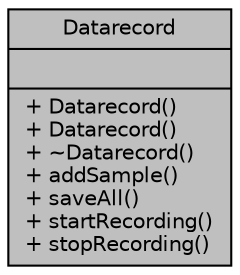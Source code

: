 digraph "Datarecord"
{
 // LATEX_PDF_SIZE
  bgcolor="transparent";
  edge [fontname="Helvetica",fontsize="10",labelfontname="Helvetica",labelfontsize="10"];
  node [fontname="Helvetica",fontsize="10",shape=record];
  Node1 [label="{Datarecord\n||+ Datarecord()\l+ Datarecord()\l+ ~Datarecord()\l+ addSample()\l+ saveAll()\l+ startRecording()\l+ stopRecording()\l}",height=0.2,width=0.4,color="black", fillcolor="grey75", style="filled", fontcolor="black",tooltip="The Datarecord Class."];
}
